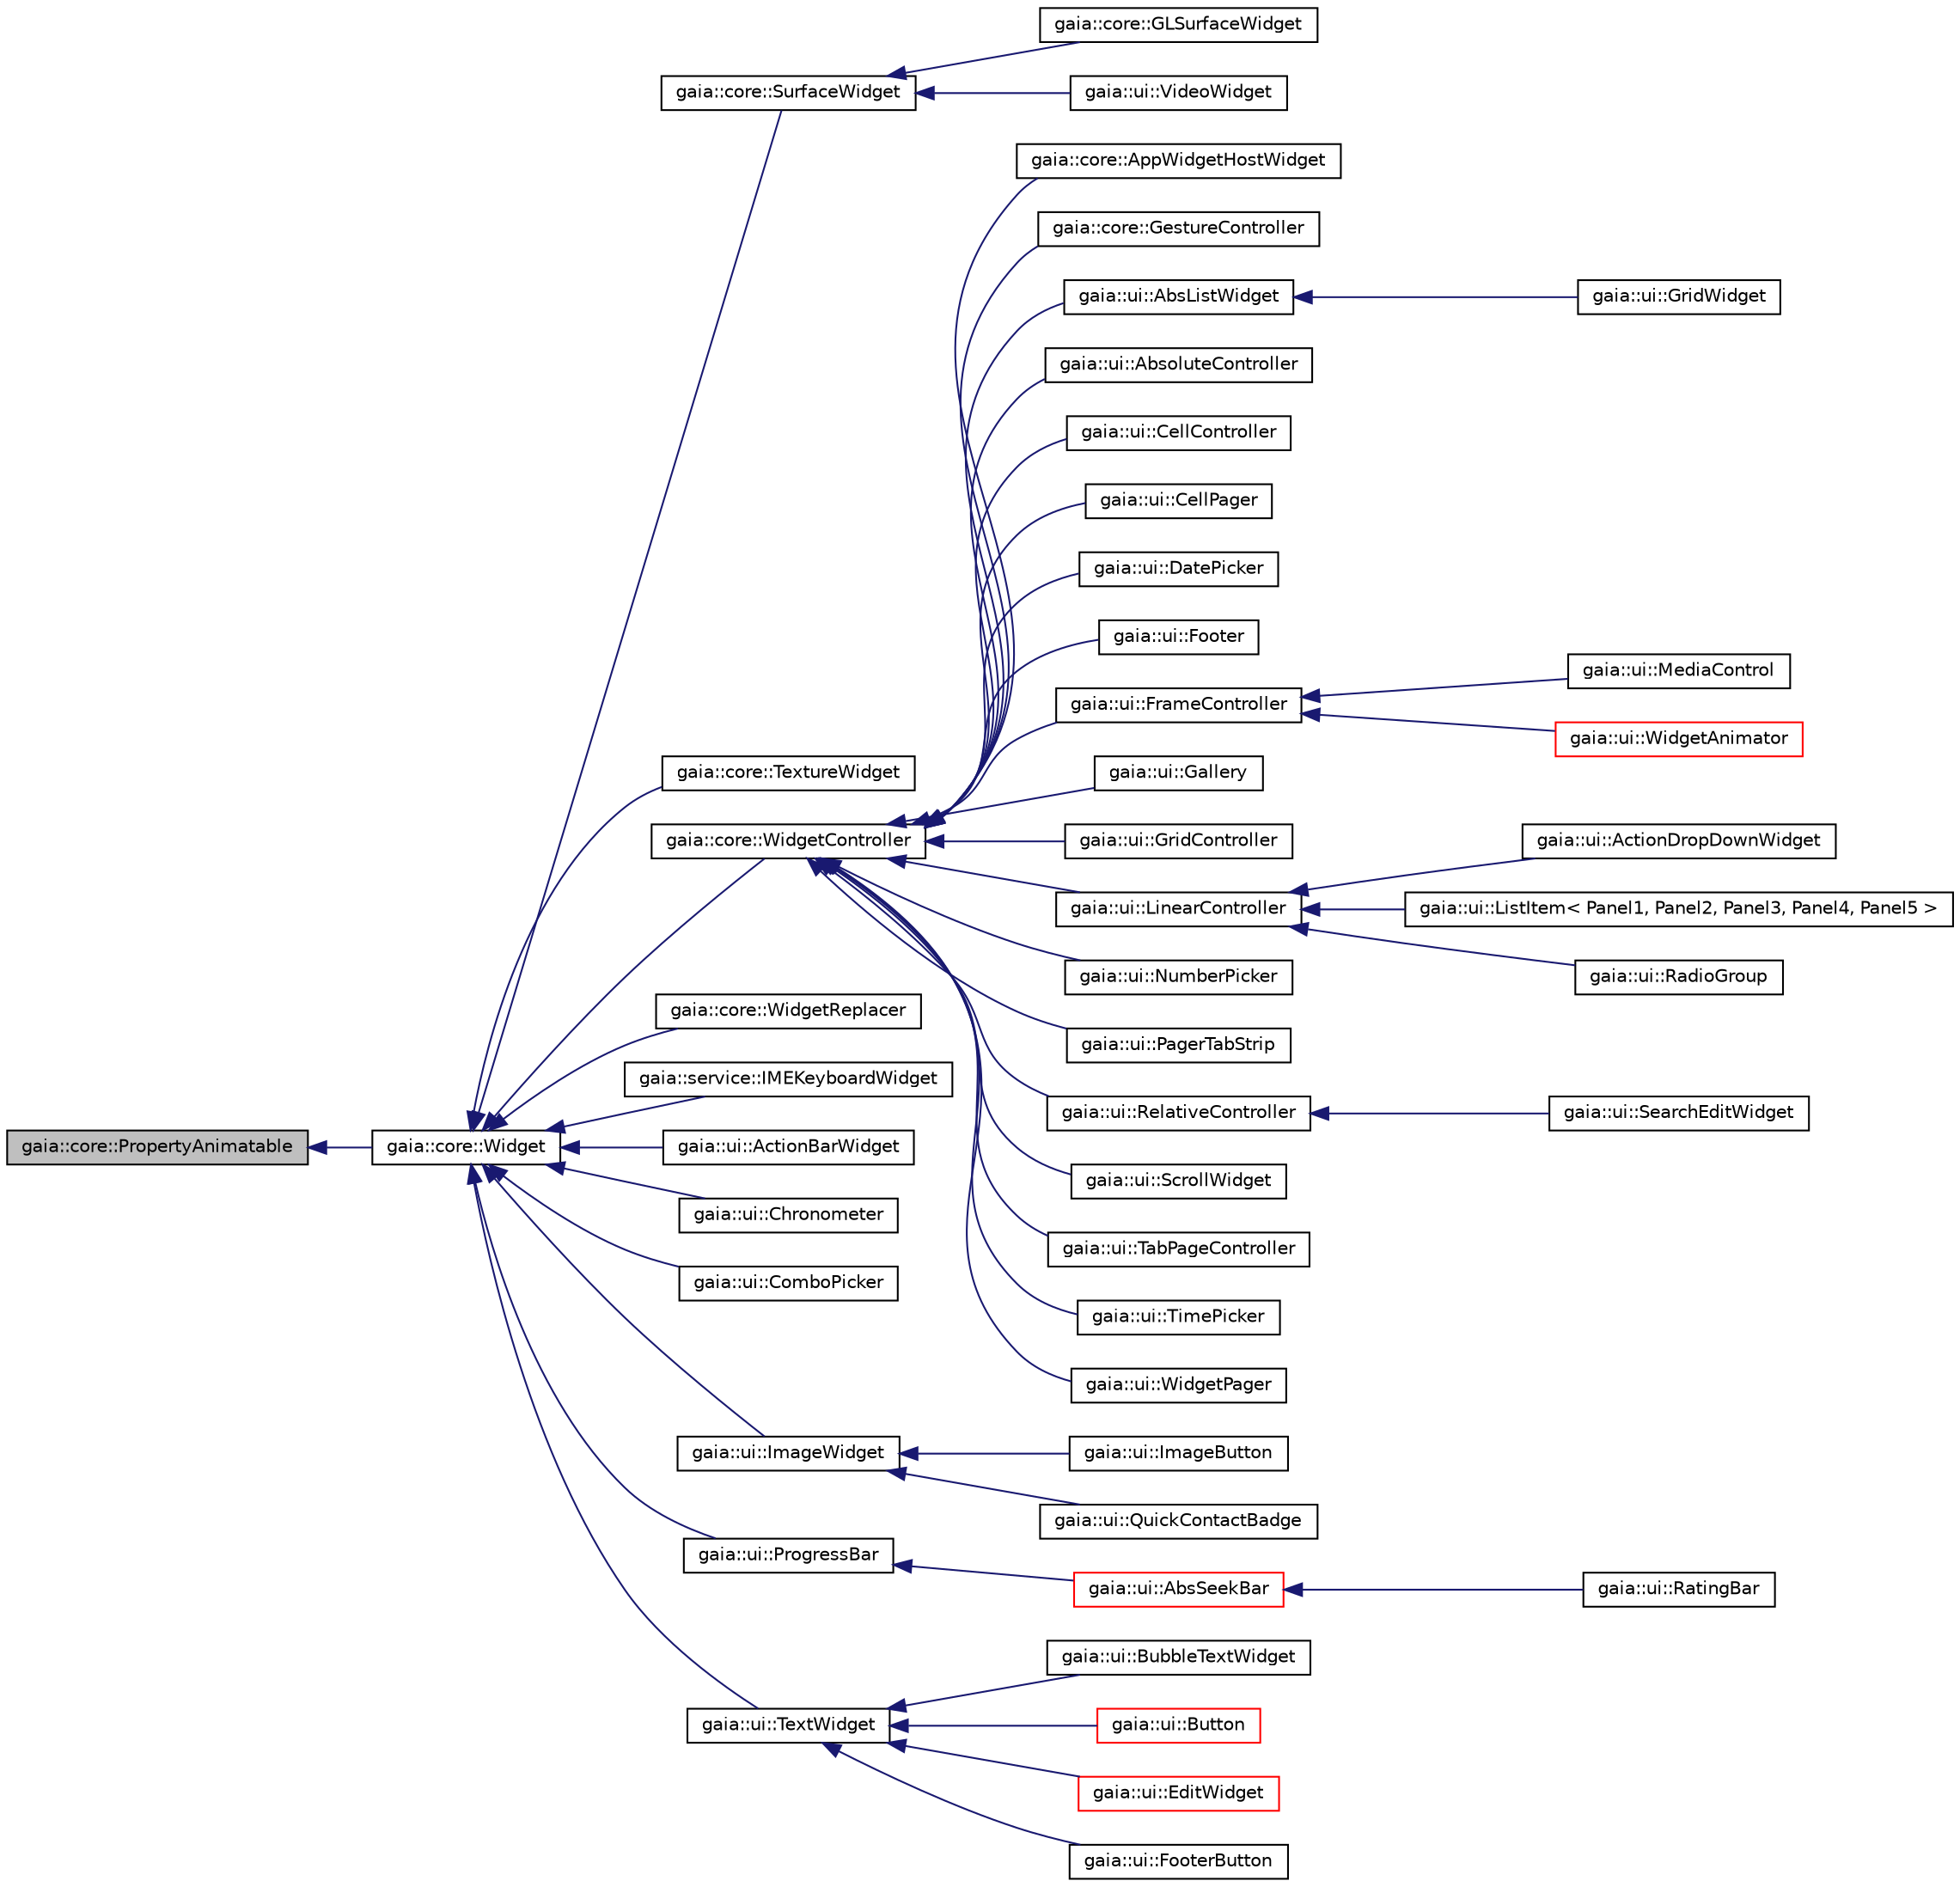 digraph G
{
  edge [fontname="Helvetica",fontsize="10",labelfontname="Helvetica",labelfontsize="10"];
  node [fontname="Helvetica",fontsize="10",shape=record];
  rankdir=LR;
  Node1 [label="gaia::core::PropertyAnimatable",height=0.2,width=0.4,color="black", fillcolor="grey75", style="filled" fontcolor="black"];
  Node1 -> Node2 [dir=back,color="midnightblue",fontsize="10",style="solid",fontname="Helvetica"];
  Node2 [label="gaia::core::Widget",height=0.2,width=0.4,color="black", fillcolor="white", style="filled",URL="$d8/dac/classgaia_1_1core_1_1_widget.html",tooltip="The Widget class is the base class of all user interface component."];
  Node2 -> Node3 [dir=back,color="midnightblue",fontsize="10",style="solid",fontname="Helvetica"];
  Node3 [label="gaia::core::SurfaceWidget",height=0.2,width=0.4,color="black", fillcolor="white", style="filled",URL="$d2/de8/classgaia_1_1core_1_1_surface_widget.html"];
  Node3 -> Node4 [dir=back,color="midnightblue",fontsize="10",style="solid",fontname="Helvetica"];
  Node4 [label="gaia::core::GLSurfaceWidget",height=0.2,width=0.4,color="black", fillcolor="white", style="filled",URL="$d1/de7/classgaia_1_1core_1_1_g_l_surface_widget.html"];
  Node3 -> Node5 [dir=back,color="midnightblue",fontsize="10",style="solid",fontname="Helvetica"];
  Node5 [label="gaia::ui::VideoWidget",height=0.2,width=0.4,color="black", fillcolor="white", style="filled",URL="$da/de0/classgaia_1_1ui_1_1_video_widget.html",tooltip="Displays a video file."];
  Node2 -> Node6 [dir=back,color="midnightblue",fontsize="10",style="solid",fontname="Helvetica"];
  Node6 [label="gaia::core::TextureWidget",height=0.2,width=0.4,color="black", fillcolor="white", style="filled",URL="$de/db6/classgaia_1_1core_1_1_texture_widget.html"];
  Node2 -> Node7 [dir=back,color="midnightblue",fontsize="10",style="solid",fontname="Helvetica"];
  Node7 [label="gaia::core::WidgetController",height=0.2,width=0.4,color="black", fillcolor="white", style="filled",URL="$db/d6c/classgaia_1_1core_1_1_widget_controller.html",tooltip="Define the default widget layout to put sets of layout in it."];
  Node7 -> Node8 [dir=back,color="midnightblue",fontsize="10",style="solid",fontname="Helvetica"];
  Node8 [label="gaia::core::AppWidgetHostWidget",height=0.2,width=0.4,color="black", fillcolor="white", style="filled",URL="$d2/dc3/classgaia_1_1core_1_1_app_widget_host_widget.html",tooltip="Provides the glue to show AppWidget widgets."];
  Node7 -> Node9 [dir=back,color="midnightblue",fontsize="10",style="solid",fontname="Helvetica"];
  Node9 [label="gaia::core::GestureController",height=0.2,width=0.4,color="black", fillcolor="white", style="filled",URL="$db/d13/classgaia_1_1core_1_1_gesture_controller.html",tooltip="A transparent overlay for gesture input that can be placed on top of other widgets or contain other w..."];
  Node7 -> Node10 [dir=back,color="midnightblue",fontsize="10",style="solid",fontname="Helvetica"];
  Node10 [label="gaia::ui::AbsListWidget",height=0.2,width=0.4,color="black", fillcolor="white", style="filled",URL="$d9/d1a/classgaia_1_1ui_1_1_abs_list_widget.html",tooltip="This is an abstract class for List/Grid ui components."];
  Node10 -> Node11 [dir=back,color="midnightblue",fontsize="10",style="solid",fontname="Helvetica"];
  Node11 [label="gaia::ui::GridWidget",height=0.2,width=0.4,color="black", fillcolor="white", style="filled",URL="$d7/df3/classgaia_1_1ui_1_1_grid_widget.html",tooltip="It has implements the drawing of a special list item separator for Rosie style list view..."];
  Node7 -> Node12 [dir=back,color="midnightblue",fontsize="10",style="solid",fontname="Helvetica"];
  Node12 [label="gaia::ui::AbsoluteController",height=0.2,width=0.4,color="black", fillcolor="white", style="filled",URL="$df/d55/classgaia_1_1ui_1_1_absolute_controller.html",tooltip="A layout that lets you specify exact locations (x/y coordinates) of its children."];
  Node7 -> Node13 [dir=back,color="midnightblue",fontsize="10",style="solid",fontname="Helvetica"];
  Node13 [label="gaia::ui::CellController",height=0.2,width=0.4,color="black", fillcolor="white", style="filled",URL="$d6/df8/classgaia_1_1ui_1_1_cell_controller.html"];
  Node7 -> Node14 [dir=back,color="midnightblue",fontsize="10",style="solid",fontname="Helvetica"];
  Node14 [label="gaia::ui::CellPager",height=0.2,width=0.4,color="black", fillcolor="white", style="filled",URL="$d3/d95/classgaia_1_1ui_1_1_cell_pager.html"];
  Node7 -> Node15 [dir=back,color="midnightblue",fontsize="10",style="solid",fontname="Helvetica"];
  Node15 [label="gaia::ui::DatePicker",height=0.2,width=0.4,color="black", fillcolor="white", style="filled",URL="$d1/d9e/classgaia_1_1ui_1_1_date_picker.html",tooltip="This class is a widget for selecting a date."];
  Node7 -> Node16 [dir=back,color="midnightblue",fontsize="10",style="solid",fontname="Helvetica"];
  Node16 [label="gaia::ui::Footer",height=0.2,width=0.4,color="black", fillcolor="white", style="filled",URL="$d5/d48/classgaia_1_1ui_1_1_footer.html",tooltip="From your page, you can retrieve an instance of Footer by calling ActionBar.getFooter()."];
  Node7 -> Node17 [dir=back,color="midnightblue",fontsize="10",style="solid",fontname="Helvetica"];
  Node17 [label="gaia::ui::FrameController",height=0.2,width=0.4,color="black", fillcolor="white", style="filled",URL="$d6/d8d/classgaia_1_1ui_1_1_frame_controller.html",tooltip="FrameController is designed to block out an area on the screen to display a single item..."];
  Node17 -> Node18 [dir=back,color="midnightblue",fontsize="10",style="solid",fontname="Helvetica"];
  Node18 [label="gaia::ui::MediaControl",height=0.2,width=0.4,color="black", fillcolor="white", style="filled",URL="$df/d4c/classgaia_1_1ui_1_1_media_control.html",tooltip="A view containing controls for a MediaPlayer."];
  Node17 -> Node19 [dir=back,color="midnightblue",fontsize="10",style="solid",fontname="Helvetica"];
  Node19 [label="gaia::ui::WidgetAnimator",height=0.2,width=0.4,color="red", fillcolor="white", style="filled",URL="$d4/d9a/classgaia_1_1ui_1_1_widget_animator.html",tooltip="Base class for a FrameController container that will perform animations when switching between its vi..."];
  Node7 -> Node20 [dir=back,color="midnightblue",fontsize="10",style="solid",fontname="Helvetica"];
  Node20 [label="gaia::ui::Gallery",height=0.2,width=0.4,color="black", fillcolor="white", style="filled",URL="$d1/dfa/classgaia_1_1ui_1_1_gallery.html",tooltip="A class that shows items in a center-locked, horizontally scrolling list."];
  Node7 -> Node21 [dir=back,color="midnightblue",fontsize="10",style="solid",fontname="Helvetica"];
  Node21 [label="gaia::ui::GridController",height=0.2,width=0.4,color="black", fillcolor="white", style="filled",URL="$d1/d7c/classgaia_1_1ui_1_1_grid_controller.html",tooltip="A layout that places its children in a rectangular grid."];
  Node7 -> Node22 [dir=back,color="midnightblue",fontsize="10",style="solid",fontname="Helvetica"];
  Node22 [label="gaia::ui::LinearController",height=0.2,width=0.4,color="black", fillcolor="white", style="filled",URL="$da/d1d/classgaia_1_1ui_1_1_linear_controller.html",tooltip="A Layout that arranges its children in a single column or a single row."];
  Node22 -> Node23 [dir=back,color="midnightblue",fontsize="10",style="solid",fontname="Helvetica"];
  Node23 [label="gaia::ui::ActionDropDownWidget",height=0.2,width=0.4,color="black", fillcolor="white", style="filled",URL="$de/d48/classgaia_1_1ui_1_1_action_drop_down_widget.html",tooltip="The ActionDropDownWidget includes a title, a subtitle, an arrow and contents."];
  Node22 -> Node24 [dir=back,color="midnightblue",fontsize="10",style="solid",fontname="Helvetica"];
  Node24 [label="gaia::ui::ListItem\< Panel1, Panel2, Panel3, Panel4, Panel5 \>",height=0.2,width=0.4,color="black", fillcolor="white", style="filled",URL="$d1/d6d/classgaia_1_1ui_1_1_list_item.html"];
  Node22 -> Node25 [dir=back,color="midnightblue",fontsize="10",style="solid",fontname="Helvetica"];
  Node25 [label="gaia::ui::RadioGroup",height=0.2,width=0.4,color="black", fillcolor="white", style="filled",URL="$d1/d87/classgaia_1_1ui_1_1_radio_group.html",tooltip="This class is used to create a multiple-exclusion scope for a set of radio buttons."];
  Node7 -> Node26 [dir=back,color="midnightblue",fontsize="10",style="solid",fontname="Helvetica"];
  Node26 [label="gaia::ui::NumberPicker",height=0.2,width=0.4,color="black", fillcolor="white", style="filled",URL="$da/d3a/classgaia_1_1ui_1_1_number_picker.html",tooltip="A widget that enables the user to select a number form a predefined range."];
  Node7 -> Node27 [dir=back,color="midnightblue",fontsize="10",style="solid",fontname="Helvetica"];
  Node27 [label="gaia::ui::PagerTabStrip",height=0.2,width=0.4,color="black", fillcolor="white", style="filled",URL="$d7/d42/classgaia_1_1ui_1_1_pager_tab_strip.html",tooltip="PagerTabStrip is an interactive indicator of the current, next, and previous pages of a WidgetPager..."];
  Node7 -> Node28 [dir=back,color="midnightblue",fontsize="10",style="solid",fontname="Helvetica"];
  Node28 [label="gaia::ui::RelativeController",height=0.2,width=0.4,color="black", fillcolor="white", style="filled",URL="$d8/d8a/classgaia_1_1ui_1_1_relative_controller.html",tooltip="A Layout where the positions of the children can be described in relation to each other or to the par..."];
  Node28 -> Node29 [dir=back,color="midnightblue",fontsize="10",style="solid",fontname="Helvetica"];
  Node29 [label="gaia::ui::SearchEditWidget",height=0.2,width=0.4,color="black", fillcolor="white", style="filled",URL="$d5/d21/classgaia_1_1ui_1_1_search_edit_widget.html",tooltip="A special EditWidget-like widget with a clear button on its right side."];
  Node7 -> Node30 [dir=back,color="midnightblue",fontsize="10",style="solid",fontname="Helvetica"];
  Node30 [label="gaia::ui::ScrollWidget",height=0.2,width=0.4,color="black", fillcolor="white", style="filled",URL="$da/d88/classgaia_1_1ui_1_1_scroll_widget.html",tooltip="Layout container for a view hierarchy that can be scrolled by the user, allowing it to be larger than..."];
  Node7 -> Node31 [dir=back,color="midnightblue",fontsize="10",style="solid",fontname="Helvetica"];
  Node31 [label="gaia::ui::TabPageController",height=0.2,width=0.4,color="black", fillcolor="white", style="filled",URL="$d3/d8a/classgaia_1_1ui_1_1_tab_page_controller.html",tooltip="A layout that associates with fragments."];
  Node7 -> Node32 [dir=back,color="midnightblue",fontsize="10",style="solid",fontname="Helvetica"];
  Node32 [label="gaia::ui::TimePicker",height=0.2,width=0.4,color="black", fillcolor="white", style="filled",URL="$db/d31/classgaia_1_1ui_1_1_time_picker.html",tooltip="A view for selecting the time of day, in either 24 hour or AM/PM mode."];
  Node7 -> Node33 [dir=back,color="midnightblue",fontsize="10",style="solid",fontname="Helvetica"];
  Node33 [label="gaia::ui::WidgetPager",height=0.2,width=0.4,color="black", fillcolor="white", style="filled",URL="$d5/d3c/classgaia_1_1ui_1_1_widget_pager.html",tooltip="WidgetPager that allows the user to flip left and right through pages of data."];
  Node2 -> Node34 [dir=back,color="midnightblue",fontsize="10",style="solid",fontname="Helvetica"];
  Node34 [label="gaia::core::WidgetReplacer",height=0.2,width=0.4,color="black", fillcolor="white", style="filled",URL="$d7/d73/classgaia_1_1core_1_1_widget_replacer.html"];
  Node2 -> Node35 [dir=back,color="midnightblue",fontsize="10",style="solid",fontname="Helvetica"];
  Node35 [label="gaia::service::IMEKeyboardWidget",height=0.2,width=0.4,color="black", fillcolor="white", style="filled",URL="$db/d6b/classgaia_1_1service_1_1_i_m_e_keyboard_widget.html",tooltip="A widget that renders a virtual Keyboard."];
  Node2 -> Node36 [dir=back,color="midnightblue",fontsize="10",style="solid",fontname="Helvetica"];
  Node36 [label="gaia::ui::ActionBarWidget",height=0.2,width=0.4,color="black", fillcolor="white", style="filled",URL="$d6/df1/classgaia_1_1ui_1_1_action_bar_widget.html",tooltip="You can customize another ActionBar by the ActionBarWidget."];
  Node2 -> Node37 [dir=back,color="midnightblue",fontsize="10",style="solid",fontname="Helvetica"];
  Node37 [label="gaia::ui::Chronometer",height=0.2,width=0.4,color="black", fillcolor="white", style="filled",URL="$dc/ded/classgaia_1_1ui_1_1_chronometer.html",tooltip="Represents a push-Chronometer widget."];
  Node2 -> Node38 [dir=back,color="midnightblue",fontsize="10",style="solid",fontname="Helvetica"];
  Node38 [label="gaia::ui::ComboPicker",height=0.2,width=0.4,color="black", fillcolor="white", style="filled",URL="$d3/daf/classgaia_1_1ui_1_1_combo_picker.html",tooltip="A widget that displays one child at a time and lets the user pick among them."];
  Node2 -> Node39 [dir=back,color="midnightblue",fontsize="10",style="solid",fontname="Helvetica"];
  Node39 [label="gaia::ui::ImageWidget",height=0.2,width=0.4,color="black", fillcolor="white", style="filled",URL="$df/d77/classgaia_1_1ui_1_1_image_widget.html",tooltip="Displays an arbitrary image, such as an icon."];
  Node39 -> Node40 [dir=back,color="midnightblue",fontsize="10",style="solid",fontname="Helvetica"];
  Node40 [label="gaia::ui::ImageButton",height=0.2,width=0.4,color="black", fillcolor="white", style="filled",URL="$dc/dad/classgaia_1_1ui_1_1_image_button.html",tooltip="Displays a button with an image (instead of text) that can be pressed or clicked by the user..."];
  Node39 -> Node41 [dir=back,color="midnightblue",fontsize="10",style="solid",fontname="Helvetica"];
  Node41 [label="gaia::ui::QuickContactBadge",height=0.2,width=0.4,color="black", fillcolor="white", style="filled",URL="$df/d92/classgaia_1_1ui_1_1_quick_contact_badge.html",tooltip="Displays a button with an image (instead of text) that can be pressed or clicked by the user..."];
  Node2 -> Node42 [dir=back,color="midnightblue",fontsize="10",style="solid",fontname="Helvetica"];
  Node42 [label="gaia::ui::ProgressBar",height=0.2,width=0.4,color="black", fillcolor="white", style="filled",URL="$db/d7a/classgaia_1_1ui_1_1_progress_bar.html",tooltip="Visual indicator of progress in some operation."];
  Node42 -> Node43 [dir=back,color="midnightblue",fontsize="10",style="solid",fontname="Helvetica"];
  Node43 [label="gaia::ui::AbsSeekBar",height=0.2,width=0.4,color="red", fillcolor="white", style="filled",URL="$da/d52/classgaia_1_1ui_1_1_abs_seek_bar.html",tooltip="An AbsSeekBar is an extension of ProgressBar."];
  Node43 -> Node44 [dir=back,color="midnightblue",fontsize="10",style="solid",fontname="Helvetica"];
  Node44 [label="gaia::ui::RatingBar",height=0.2,width=0.4,color="black", fillcolor="white", style="filled",URL="$dc/d5a/classgaia_1_1ui_1_1_rating_bar.html",tooltip="A RatingBar is an extension of SeekBar and ProgressBar that shows a rating in stars."];
  Node2 -> Node45 [dir=back,color="midnightblue",fontsize="10",style="solid",fontname="Helvetica"];
  Node45 [label="gaia::ui::TextWidget",height=0.2,width=0.4,color="black", fillcolor="white", style="filled",URL="$d9/d0f/classgaia_1_1ui_1_1_text_widget.html",tooltip="Displays text to the user and optionally allows them to edit it."];
  Node45 -> Node46 [dir=back,color="midnightblue",fontsize="10",style="solid",fontname="Helvetica"];
  Node46 [label="gaia::ui::BubbleTextWidget",height=0.2,width=0.4,color="black", fillcolor="white", style="filled",URL="$d8/ddd/classgaia_1_1ui_1_1_bubble_text_widget.html",tooltip="Represents a BubbleText widget."];
  Node45 -> Node47 [dir=back,color="midnightblue",fontsize="10",style="solid",fontname="Helvetica"];
  Node47 [label="gaia::ui::Button",height=0.2,width=0.4,color="red", fillcolor="white", style="filled",URL="$dc/d51/classgaia_1_1ui_1_1_button.html",tooltip="Represents a push-button widget."];
  Node45 -> Node48 [dir=back,color="midnightblue",fontsize="10",style="solid",fontname="Helvetica"];
  Node48 [label="gaia::ui::EditWidget",height=0.2,width=0.4,color="red", fillcolor="white", style="filled",URL="$d3/d9c/classgaia_1_1ui_1_1_edit_widget.html",tooltip="EditWidget is a thin veneer over TextWidget that configures itself to be editable."];
  Node45 -> Node49 [dir=back,color="midnightblue",fontsize="10",style="solid",fontname="Helvetica"];
  Node49 [label="gaia::ui::FooterButton",height=0.2,width=0.4,color="black", fillcolor="white", style="filled",URL="$da/d2c/classgaia_1_1ui_1_1_footer_button.html",tooltip="The FooterButton can be pressed, or clicked, by the user to perform an action."];
}
